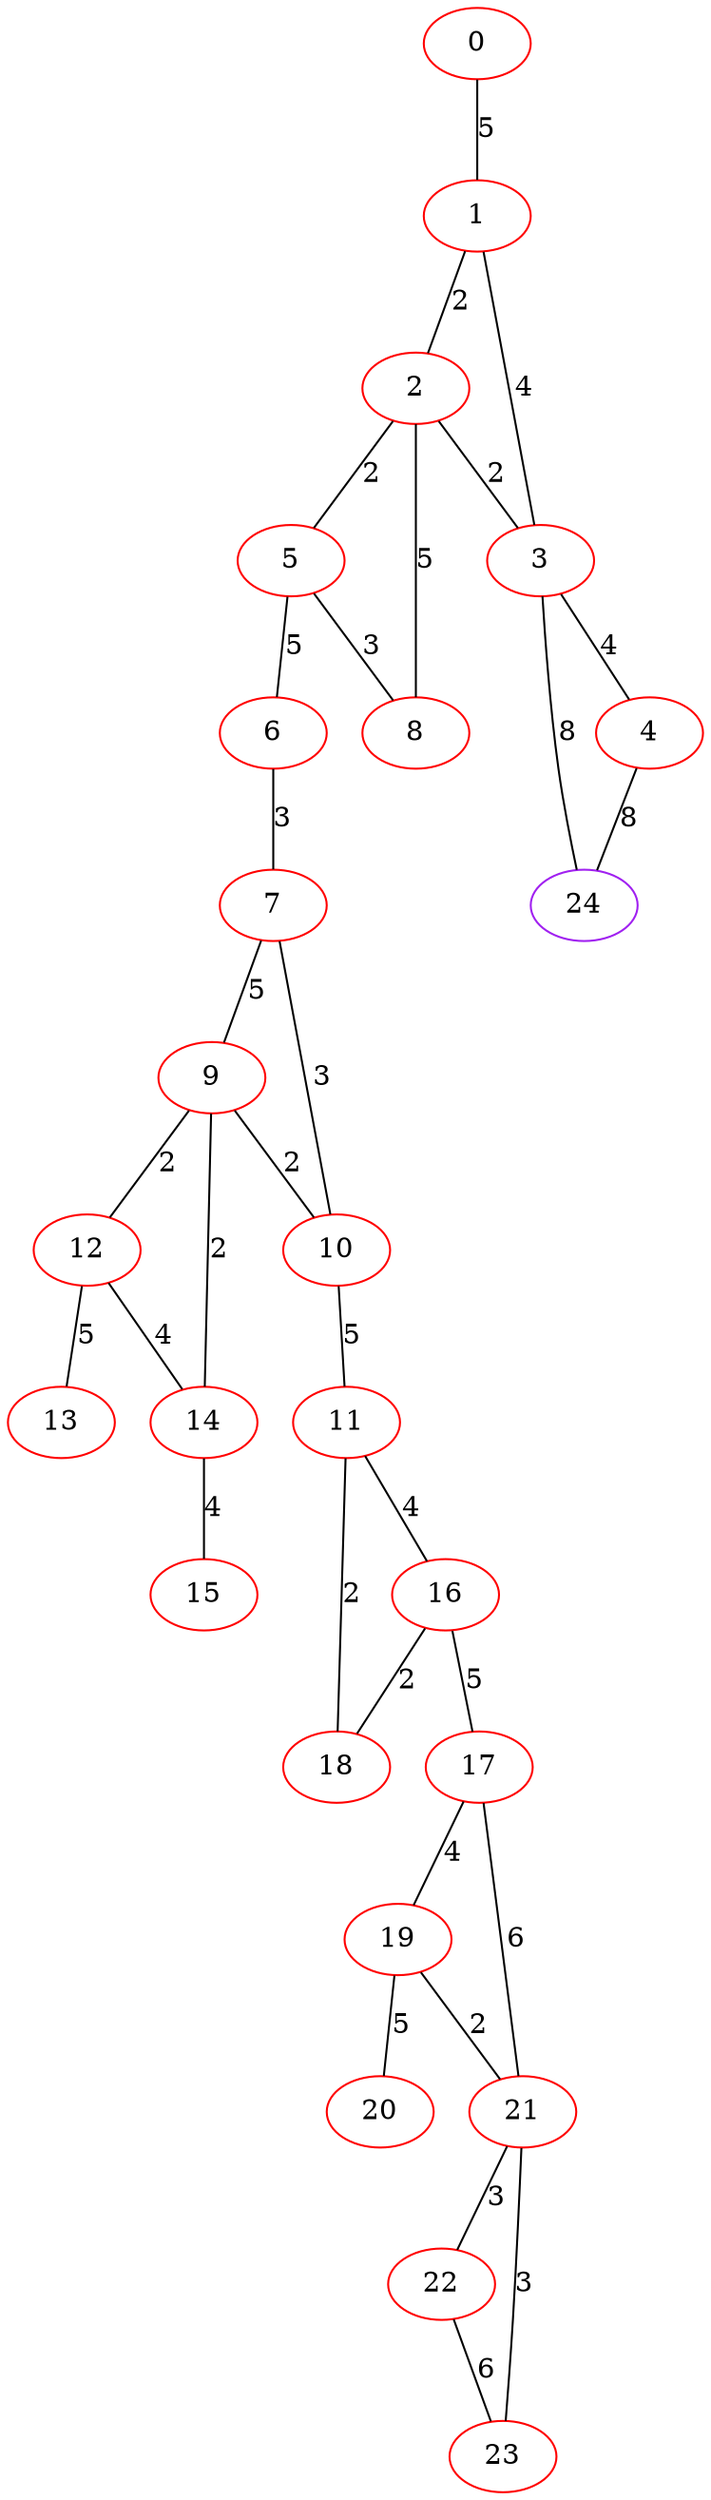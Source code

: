 graph "" {
0 [color=red, weight=1];
1 [color=red, weight=1];
2 [color=red, weight=1];
3 [color=red, weight=1];
4 [color=red, weight=1];
5 [color=red, weight=1];
6 [color=red, weight=1];
7 [color=red, weight=1];
8 [color=red, weight=1];
9 [color=red, weight=1];
10 [color=red, weight=1];
11 [color=red, weight=1];
12 [color=red, weight=1];
13 [color=red, weight=1];
14 [color=red, weight=1];
15 [color=red, weight=1];
16 [color=red, weight=1];
17 [color=red, weight=1];
18 [color=red, weight=1];
19 [color=red, weight=1];
20 [color=red, weight=1];
21 [color=red, weight=1];
22 [color=red, weight=1];
23 [color=red, weight=1];
24 [color=purple, weight=4];
0 -- 1  [key=0, label=5];
1 -- 2  [key=0, label=2];
1 -- 3  [key=0, label=4];
2 -- 8  [key=0, label=5];
2 -- 3  [key=0, label=2];
2 -- 5  [key=0, label=2];
3 -- 24  [key=0, label=8];
3 -- 4  [key=0, label=4];
4 -- 24  [key=0, label=8];
5 -- 8  [key=0, label=3];
5 -- 6  [key=0, label=5];
6 -- 7  [key=0, label=3];
7 -- 9  [key=0, label=5];
7 -- 10  [key=0, label=3];
9 -- 10  [key=0, label=2];
9 -- 12  [key=0, label=2];
9 -- 14  [key=0, label=2];
10 -- 11  [key=0, label=5];
11 -- 16  [key=0, label=4];
11 -- 18  [key=0, label=2];
12 -- 13  [key=0, label=5];
12 -- 14  [key=0, label=4];
14 -- 15  [key=0, label=4];
16 -- 17  [key=0, label=5];
16 -- 18  [key=0, label=2];
17 -- 19  [key=0, label=4];
17 -- 21  [key=0, label=6];
19 -- 20  [key=0, label=5];
19 -- 21  [key=0, label=2];
21 -- 22  [key=0, label=3];
21 -- 23  [key=0, label=3];
22 -- 23  [key=0, label=6];
}
